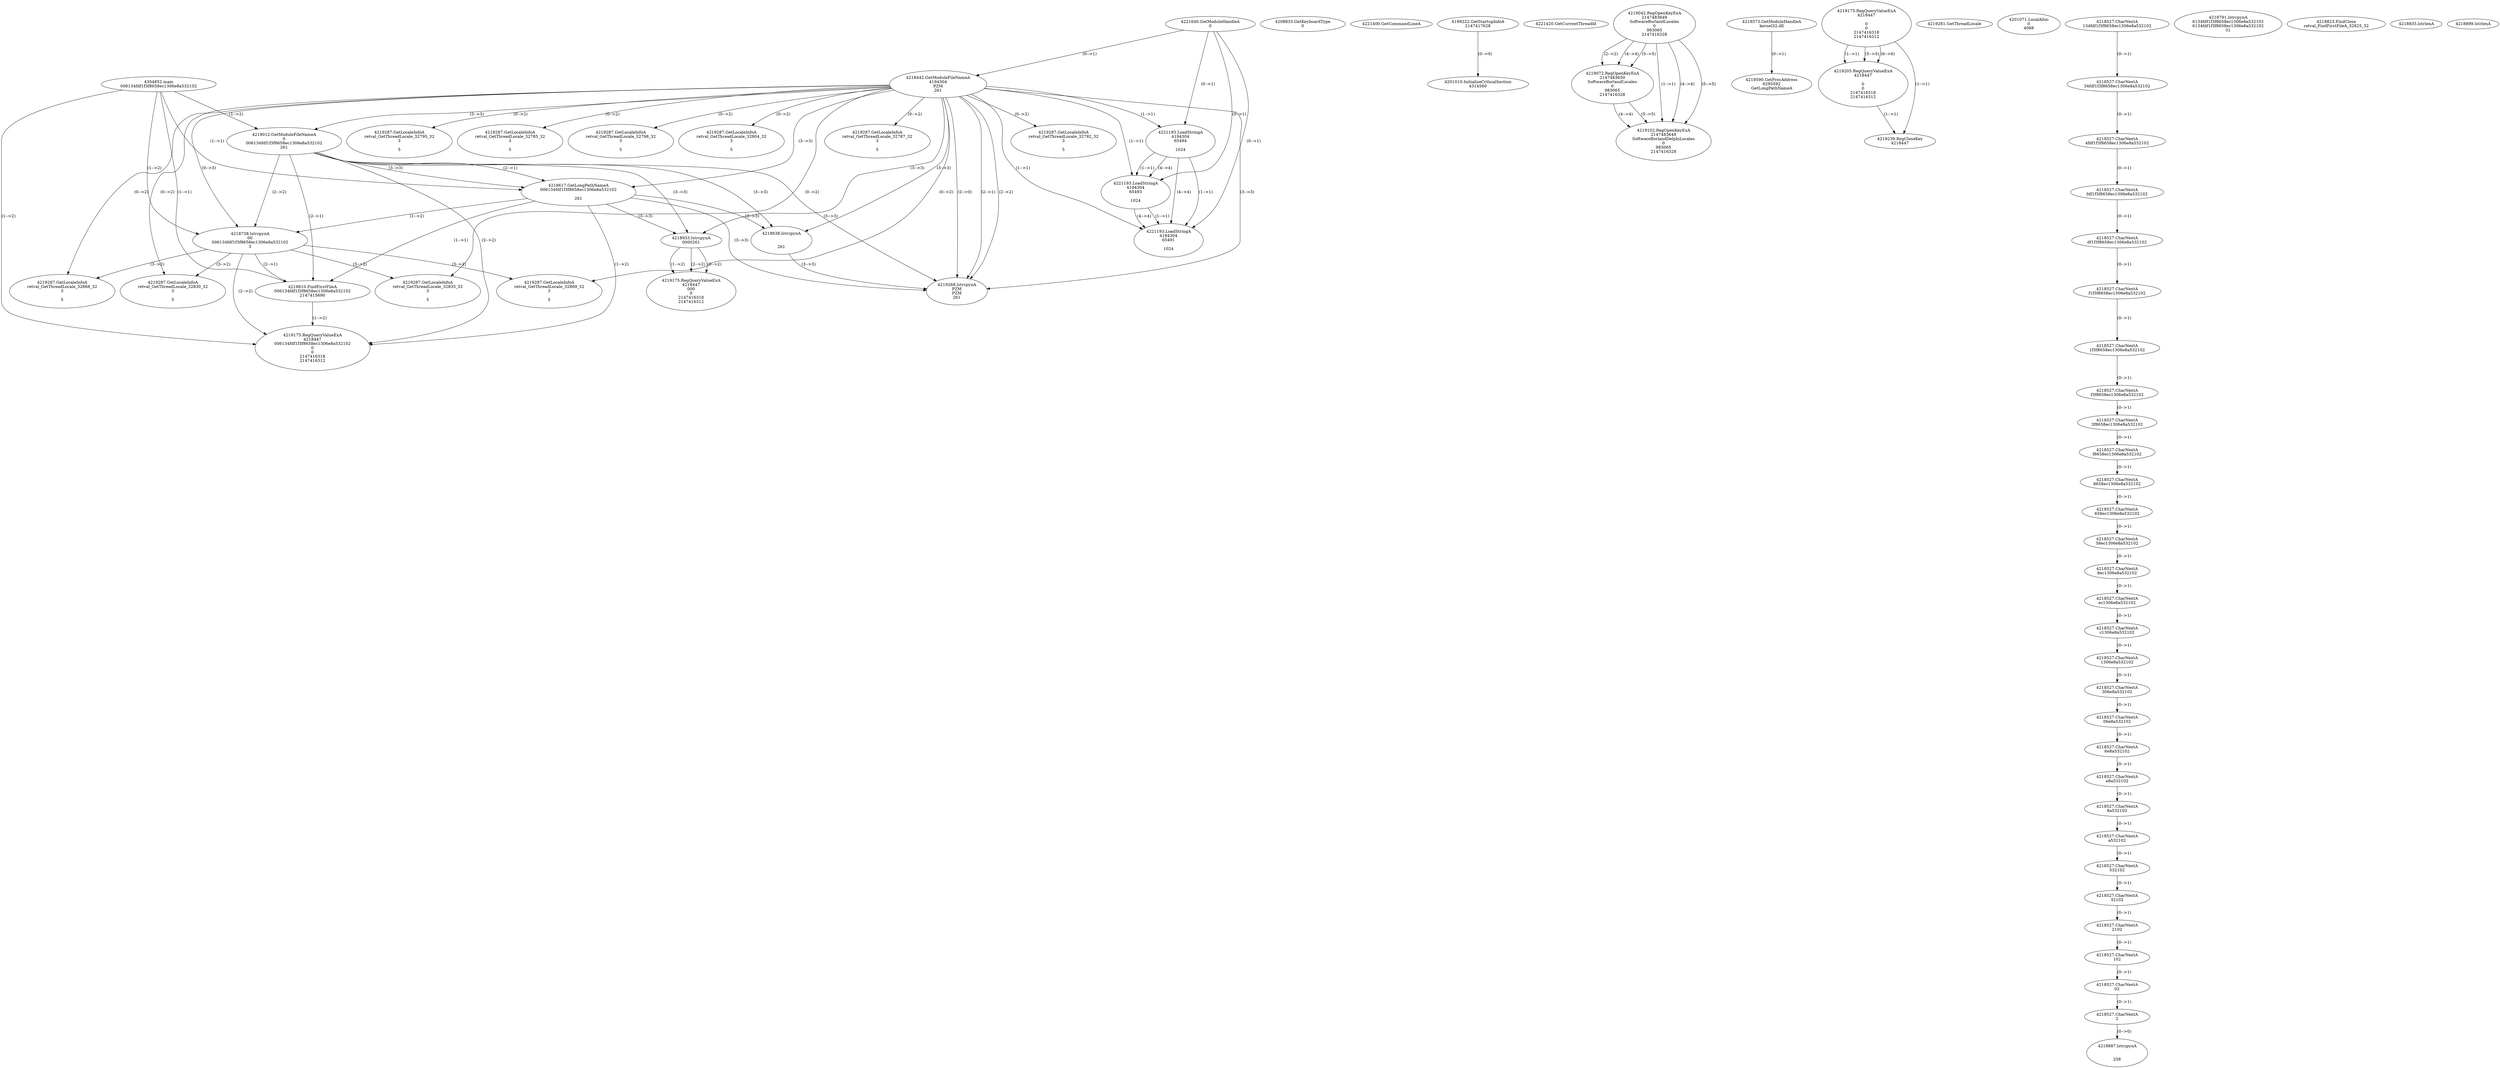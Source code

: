 // Global SCDG with merge call
digraph {
	0 [label="4304852.main
006134fdf1f3f8658ec1306e8a532102"]
	1 [label="4221640.GetModuleHandleA
0"]
	2 [label="4208833.GetKeyboardType
0"]
	3 [label="4221400.GetCommandLineA
"]
	4 [label="4199222.GetStartupInfoA
2147417628"]
	5 [label="4221420.GetCurrentThreadId
"]
	6 [label="4218442.GetModuleFileNameA
4194304
PZM
261"]
	1 -> 6 [label="(0-->1)"]
	7 [label="4219012.GetModuleFileNameA
0
006134fdf1f3f8658ec1306e8a532102
261"]
	0 -> 7 [label="(1-->2)"]
	6 -> 7 [label="(3-->3)"]
	8 [label="4219042.RegOpenKeyExA
2147483649
Software\Borland\Locales
0
983065
2147416328"]
	9 [label="4218573.GetModuleHandleA
kernel32.dll"]
	10 [label="4218590.GetProcAddress
6295592
GetLongPathNameA"]
	9 -> 10 [label="(0-->1)"]
	11 [label="4218617.GetLongPathNameA
006134fdf1f3f8658ec1306e8a532102

261"]
	0 -> 11 [label="(1-->1)"]
	7 -> 11 [label="(2-->1)"]
	6 -> 11 [label="(3-->3)"]
	7 -> 11 [label="(3-->3)"]
	12 [label="4218638.lstrcpynA


261"]
	6 -> 12 [label="(3-->3)"]
	7 -> 12 [label="(3-->3)"]
	11 -> 12 [label="(3-->3)"]
	13 [label="4219175.RegQueryValueExA
4218447

0
0
2147416318
2147416312"]
	14 [label="4219205.RegQueryValueExA
4218447

0
0
2147416318
2147416312"]
	13 -> 14 [label="(1-->1)"]
	13 -> 14 [label="(5-->5)"]
	13 -> 14 [label="(6-->6)"]
	15 [label="4219239.RegCloseKey
4218447"]
	13 -> 15 [label="(1-->1)"]
	14 -> 15 [label="(1-->1)"]
	16 [label="4219268.lstrcpynA
PZM
PZM
261"]
	6 -> 16 [label="(2-->1)"]
	6 -> 16 [label="(2-->2)"]
	6 -> 16 [label="(3-->3)"]
	7 -> 16 [label="(3-->3)"]
	11 -> 16 [label="(3-->3)"]
	12 -> 16 [label="(3-->3)"]
	6 -> 16 [label="(2-->0)"]
	17 [label="4219281.GetThreadLocale
"]
	18 [label="4219287.GetLocaleInfoA
retval_GetThreadLocale_32804_32
3

5"]
	6 -> 18 [label="(0-->2)"]
	19 [label="4221193.LoadStringA
4194304
65494

1024"]
	1 -> 19 [label="(0-->1)"]
	6 -> 19 [label="(1-->1)"]
	20 [label="4219072.RegOpenKeyExA
2147483650
Software\Borland\Locales
0
983065
2147416328"]
	8 -> 20 [label="(2-->2)"]
	8 -> 20 [label="(4-->4)"]
	8 -> 20 [label="(5-->5)"]
	21 [label="4219287.GetLocaleInfoA
retval_GetThreadLocale_32787_32
3

5"]
	6 -> 21 [label="(0-->2)"]
	22 [label="4201010.InitializeCriticalSection
4314560"]
	4 -> 22 [label="(0-->0)"]
	23 [label="4201071.LocalAlloc
0
4088"]
	24 [label="4218738.lstrcpynA
00
006134fdf1f3f8658ec1306e8a532102
3"]
	0 -> 24 [label="(1-->2)"]
	7 -> 24 [label="(2-->2)"]
	11 -> 24 [label="(1-->2)"]
	6 -> 24 [label="(0-->3)"]
	25 [label="4218527.CharNextA
134fdf1f3f8658ec1306e8a532102"]
	26 [label="4218527.CharNextA
34fdf1f3f8658ec1306e8a532102"]
	25 -> 26 [label="(0-->1)"]
	27 [label="4218527.CharNextA
4fdf1f3f8658ec1306e8a532102"]
	26 -> 27 [label="(0-->1)"]
	28 [label="4218527.CharNextA
fdf1f3f8658ec1306e8a532102"]
	27 -> 28 [label="(0-->1)"]
	29 [label="4218527.CharNextA
df1f3f8658ec1306e8a532102"]
	28 -> 29 [label="(0-->1)"]
	30 [label="4218527.CharNextA
f1f3f8658ec1306e8a532102"]
	29 -> 30 [label="(0-->1)"]
	31 [label="4218527.CharNextA
1f3f8658ec1306e8a532102"]
	30 -> 31 [label="(0-->1)"]
	32 [label="4218527.CharNextA
f3f8658ec1306e8a532102"]
	31 -> 32 [label="(0-->1)"]
	33 [label="4218527.CharNextA
3f8658ec1306e8a532102"]
	32 -> 33 [label="(0-->1)"]
	34 [label="4218527.CharNextA
f8658ec1306e8a532102"]
	33 -> 34 [label="(0-->1)"]
	35 [label="4218527.CharNextA
8658ec1306e8a532102"]
	34 -> 35 [label="(0-->1)"]
	36 [label="4218527.CharNextA
658ec1306e8a532102"]
	35 -> 36 [label="(0-->1)"]
	37 [label="4218527.CharNextA
58ec1306e8a532102"]
	36 -> 37 [label="(0-->1)"]
	38 [label="4218527.CharNextA
8ec1306e8a532102"]
	37 -> 38 [label="(0-->1)"]
	39 [label="4218527.CharNextA
ec1306e8a532102"]
	38 -> 39 [label="(0-->1)"]
	40 [label="4218527.CharNextA
c1306e8a532102"]
	39 -> 40 [label="(0-->1)"]
	41 [label="4218527.CharNextA
1306e8a532102"]
	40 -> 41 [label="(0-->1)"]
	42 [label="4218527.CharNextA
306e8a532102"]
	41 -> 42 [label="(0-->1)"]
	43 [label="4218527.CharNextA
06e8a532102"]
	42 -> 43 [label="(0-->1)"]
	44 [label="4218527.CharNextA
6e8a532102"]
	43 -> 44 [label="(0-->1)"]
	45 [label="4218527.CharNextA
e8a532102"]
	44 -> 45 [label="(0-->1)"]
	46 [label="4218527.CharNextA
8a532102"]
	45 -> 46 [label="(0-->1)"]
	47 [label="4218527.CharNextA
a532102"]
	46 -> 47 [label="(0-->1)"]
	48 [label="4218527.CharNextA
532102"]
	47 -> 48 [label="(0-->1)"]
	49 [label="4218527.CharNextA
32102"]
	48 -> 49 [label="(0-->1)"]
	50 [label="4218527.CharNextA
2102"]
	49 -> 50 [label="(0-->1)"]
	51 [label="4218527.CharNextA
102"]
	50 -> 51 [label="(0-->1)"]
	52 [label="4218527.CharNextA
02"]
	51 -> 52 [label="(0-->1)"]
	53 [label="4218527.CharNextA
2"]
	52 -> 53 [label="(0-->1)"]
	54 [label="4218791.lstrcpynA
6134fdf1f3f8658ec1306e8a532102
6134fdf1f3f8658ec1306e8a532102
31"]
	55 [label="4218810.FindFirstFileA
006134fdf1f3f8658ec1306e8a532102
2147415690"]
	0 -> 55 [label="(1-->1)"]
	7 -> 55 [label="(2-->1)"]
	11 -> 55 [label="(1-->1)"]
	24 -> 55 [label="(2-->1)"]
	56 [label="4219175.RegQueryValueExA
4218447
006134fdf1f3f8658ec1306e8a532102
0
0
2147416318
2147416312"]
	0 -> 56 [label="(1-->2)"]
	7 -> 56 [label="(2-->2)"]
	11 -> 56 [label="(1-->2)"]
	24 -> 56 [label="(2-->2)"]
	55 -> 56 [label="(1-->2)"]
	57 [label="4219287.GetLocaleInfoA
retval_GetThreadLocale_32830_32
3

5"]
	6 -> 57 [label="(0-->2)"]
	24 -> 57 [label="(3-->2)"]
	58 [label="4221193.LoadStringA
4194304
65493

1024"]
	1 -> 58 [label="(0-->1)"]
	6 -> 58 [label="(1-->1)"]
	19 -> 58 [label="(1-->1)"]
	19 -> 58 [label="(4-->4)"]
	59 [label="4219102.RegOpenKeyExA
2147483649
Software\Borland\Delphi\Locales
0
983065
2147416328"]
	8 -> 59 [label="(1-->1)"]
	8 -> 59 [label="(4-->4)"]
	20 -> 59 [label="(4-->4)"]
	8 -> 59 [label="(5-->5)"]
	20 -> 59 [label="(5-->5)"]
	60 [label="4218823.FindClose
retval_FindFirstFileA_32825_32"]
	61 [label="4218835.lstrlenA
"]
	62 [label="4218887.lstrcpynA


258"]
	53 -> 62 [label="(0-->0)"]
	63 [label="4218899.lstrlenA
"]
	64 [label="4218933.lstrcpynA
00\
00\
261"]
	6 -> 64 [label="(3-->3)"]
	7 -> 64 [label="(3-->3)"]
	11 -> 64 [label="(3-->3)"]
	65 [label="4219175.RegQueryValueExA
4218447
00\
0
0
2147416318
2147416312"]
	64 -> 65 [label="(1-->2)"]
	64 -> 65 [label="(2-->2)"]
	64 -> 65 [label="(0-->2)"]
	66 [label="4219287.GetLocaleInfoA
retval_GetThreadLocale_32868_32
3

5"]
	6 -> 66 [label="(0-->2)"]
	24 -> 66 [label="(3-->2)"]
	67 [label="4219287.GetLocaleInfoA
retval_GetThreadLocale_32869_32
3

5"]
	6 -> 67 [label="(0-->2)"]
	24 -> 67 [label="(3-->2)"]
	68 [label="4219287.GetLocaleInfoA
retval_GetThreadLocale_32782_32
3

5"]
	6 -> 68 [label="(0-->2)"]
	69 [label="4221193.LoadStringA
4194304
65491

1024"]
	1 -> 69 [label="(0-->1)"]
	6 -> 69 [label="(1-->1)"]
	19 -> 69 [label="(1-->1)"]
	58 -> 69 [label="(1-->1)"]
	19 -> 69 [label="(4-->4)"]
	58 -> 69 [label="(4-->4)"]
	70 [label="4219287.GetLocaleInfoA
retval_GetThreadLocale_32795_32
3

5"]
	6 -> 70 [label="(0-->2)"]
	71 [label="4219287.GetLocaleInfoA
retval_GetThreadLocale_32785_32
3

5"]
	6 -> 71 [label="(0-->2)"]
	72 [label="4219287.GetLocaleInfoA
retval_GetThreadLocale_32835_32
3

5"]
	6 -> 72 [label="(0-->2)"]
	24 -> 72 [label="(3-->2)"]
	73 [label="4219287.GetLocaleInfoA
retval_GetThreadLocale_32798_32
3

5"]
	6 -> 73 [label="(0-->2)"]
}

